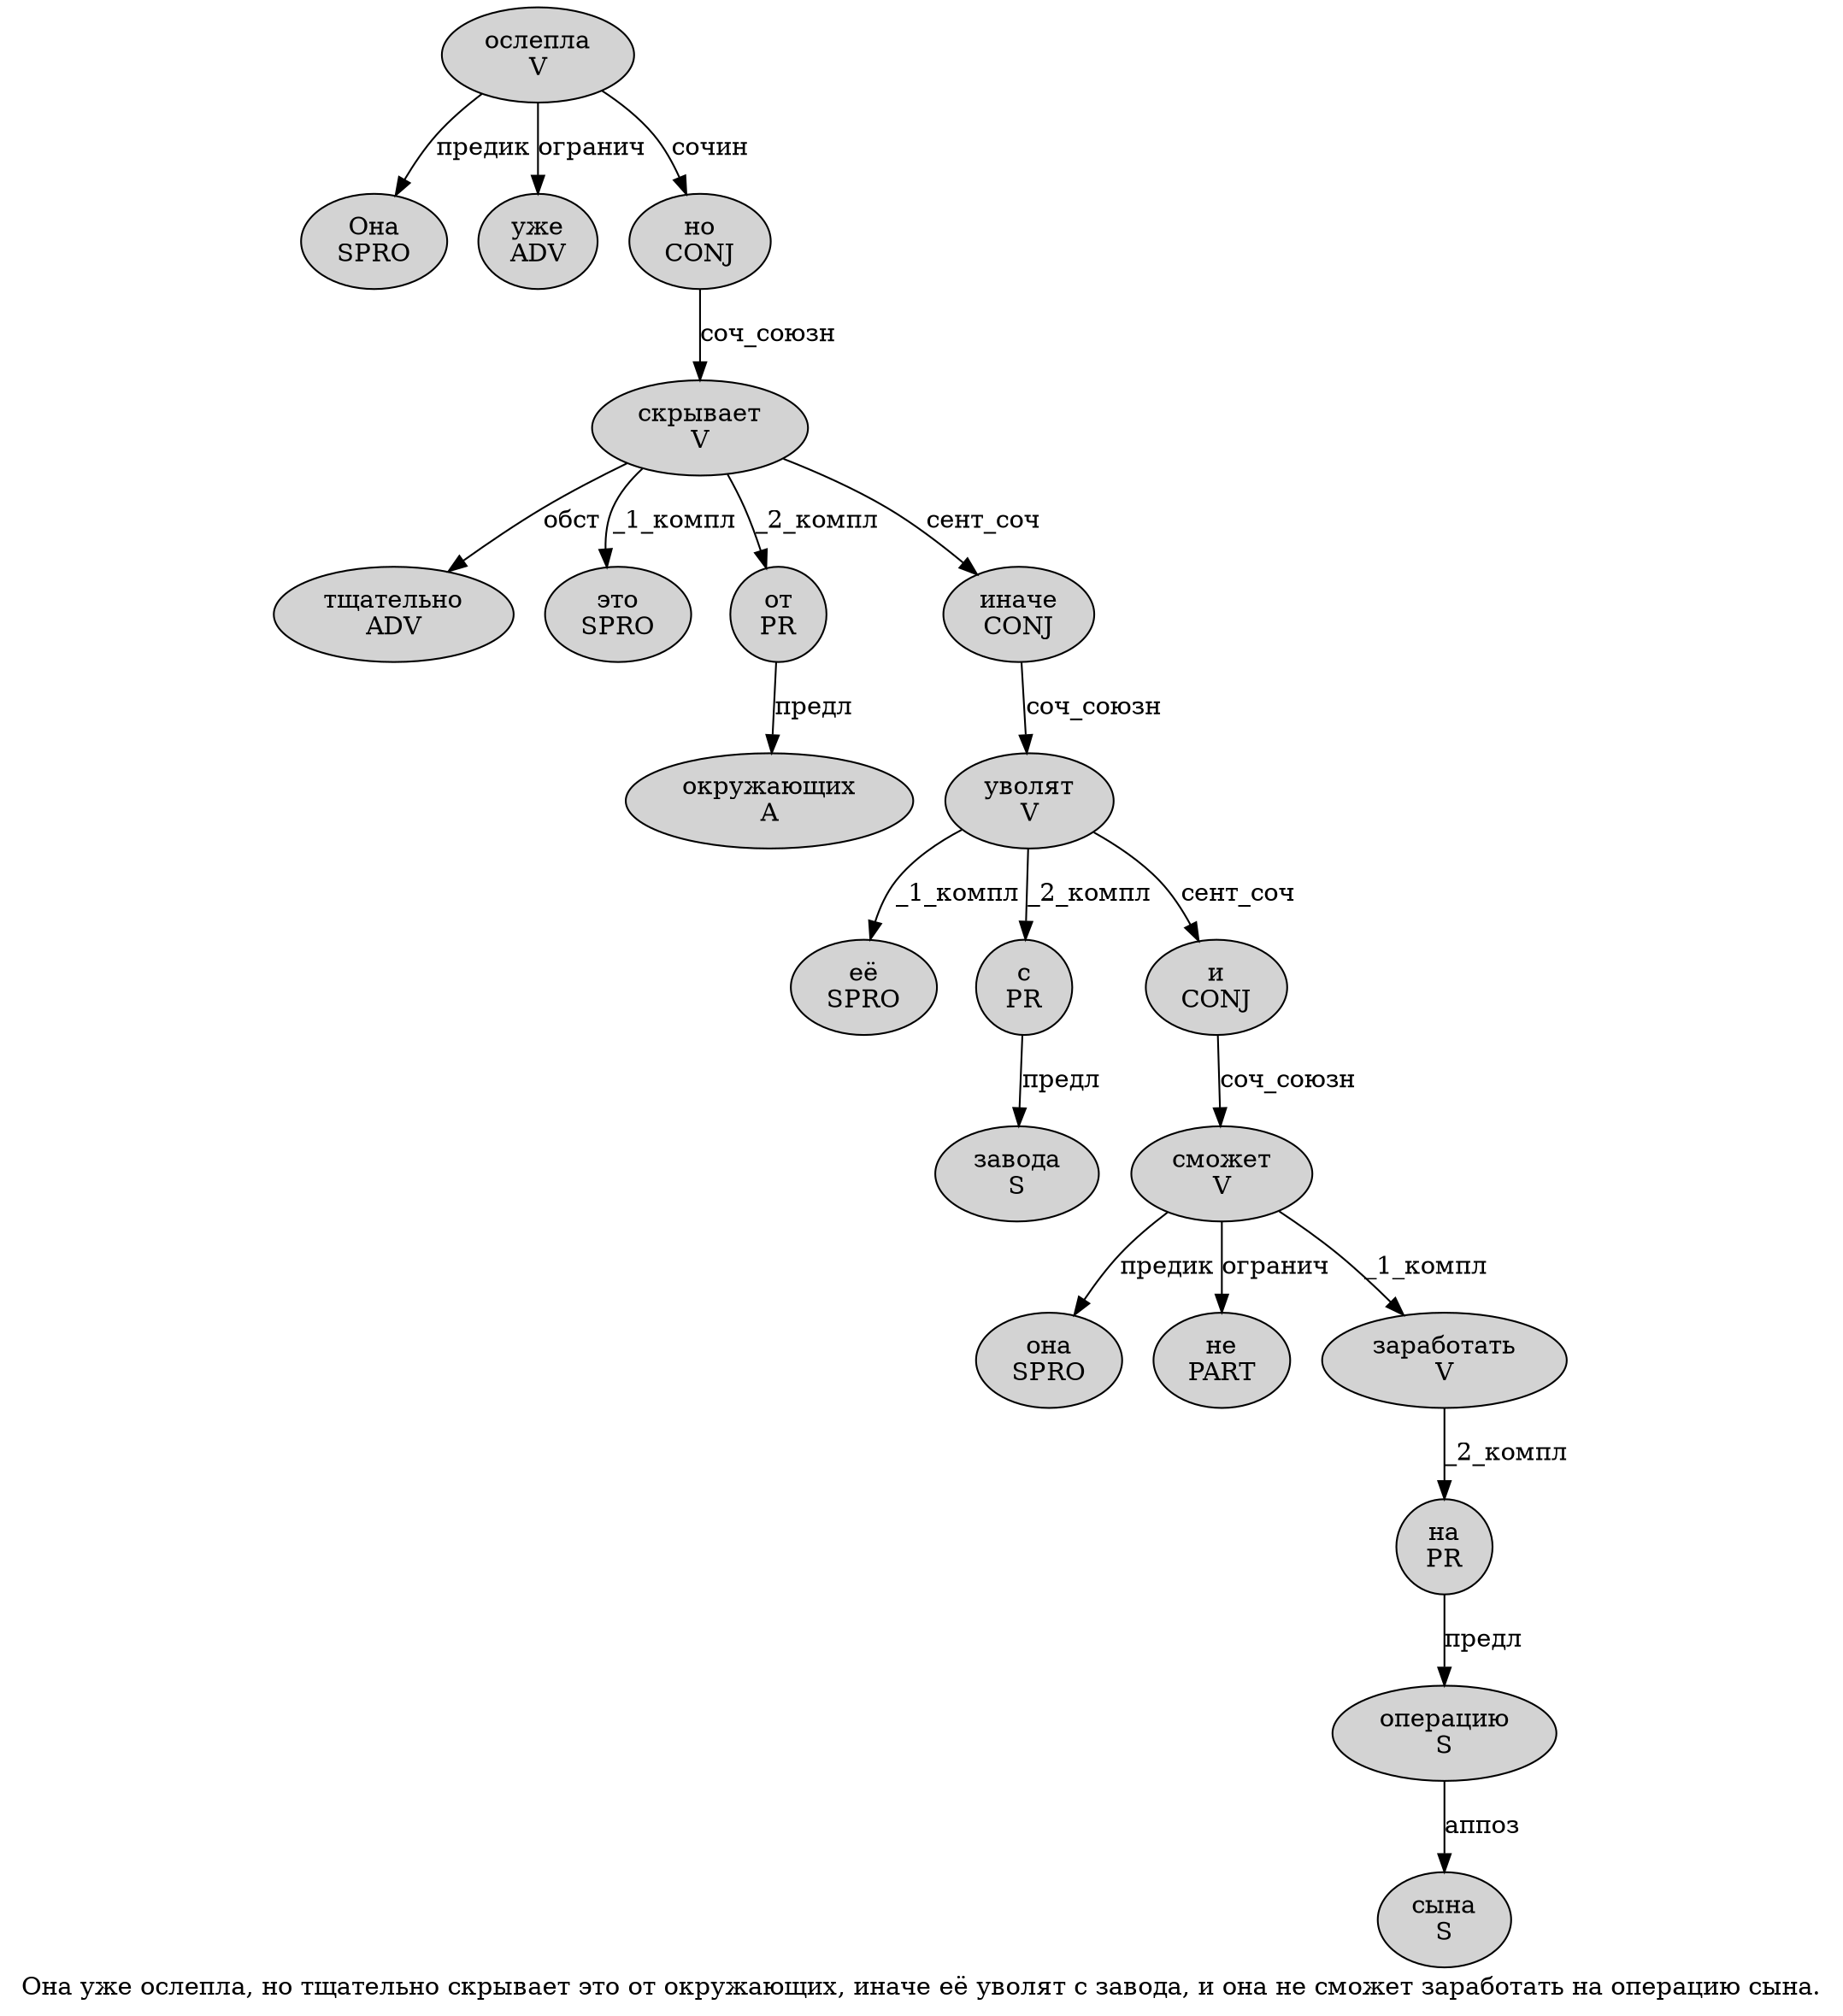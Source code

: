 digraph SENTENCE_231 {
	graph [label="Она уже ослепла, но тщательно скрывает это от окружающих, иначе её уволят с завода, и она не сможет заработать на операцию сына."]
	node [style=filled]
		0 [label="Она
SPRO" color="" fillcolor=lightgray penwidth=1 shape=ellipse]
		1 [label="уже
ADV" color="" fillcolor=lightgray penwidth=1 shape=ellipse]
		2 [label="ослепла
V" color="" fillcolor=lightgray penwidth=1 shape=ellipse]
		4 [label="но
CONJ" color="" fillcolor=lightgray penwidth=1 shape=ellipse]
		5 [label="тщательно
ADV" color="" fillcolor=lightgray penwidth=1 shape=ellipse]
		6 [label="скрывает
V" color="" fillcolor=lightgray penwidth=1 shape=ellipse]
		7 [label="это
SPRO" color="" fillcolor=lightgray penwidth=1 shape=ellipse]
		8 [label="от
PR" color="" fillcolor=lightgray penwidth=1 shape=ellipse]
		9 [label="окружающих
A" color="" fillcolor=lightgray penwidth=1 shape=ellipse]
		11 [label="иначе
CONJ" color="" fillcolor=lightgray penwidth=1 shape=ellipse]
		12 [label="её
SPRO" color="" fillcolor=lightgray penwidth=1 shape=ellipse]
		13 [label="уволят
V" color="" fillcolor=lightgray penwidth=1 shape=ellipse]
		14 [label="с
PR" color="" fillcolor=lightgray penwidth=1 shape=ellipse]
		15 [label="завода
S" color="" fillcolor=lightgray penwidth=1 shape=ellipse]
		17 [label="и
CONJ" color="" fillcolor=lightgray penwidth=1 shape=ellipse]
		18 [label="она
SPRO" color="" fillcolor=lightgray penwidth=1 shape=ellipse]
		19 [label="не
PART" color="" fillcolor=lightgray penwidth=1 shape=ellipse]
		20 [label="сможет
V" color="" fillcolor=lightgray penwidth=1 shape=ellipse]
		21 [label="заработать
V" color="" fillcolor=lightgray penwidth=1 shape=ellipse]
		22 [label="на
PR" color="" fillcolor=lightgray penwidth=1 shape=ellipse]
		23 [label="операцию
S" color="" fillcolor=lightgray penwidth=1 shape=ellipse]
		24 [label="сына
S" color="" fillcolor=lightgray penwidth=1 shape=ellipse]
			17 -> 20 [label="соч_союзн"]
			22 -> 23 [label="предл"]
			23 -> 24 [label="аппоз"]
			21 -> 22 [label="_2_компл"]
			2 -> 0 [label="предик"]
			2 -> 1 [label="огранич"]
			2 -> 4 [label="сочин"]
			6 -> 5 [label="обст"]
			6 -> 7 [label="_1_компл"]
			6 -> 8 [label="_2_компл"]
			6 -> 11 [label="сент_соч"]
			8 -> 9 [label="предл"]
			4 -> 6 [label="соч_союзн"]
			13 -> 12 [label="_1_компл"]
			13 -> 14 [label="_2_компл"]
			13 -> 17 [label="сент_соч"]
			11 -> 13 [label="соч_союзн"]
			14 -> 15 [label="предл"]
			20 -> 18 [label="предик"]
			20 -> 19 [label="огранич"]
			20 -> 21 [label="_1_компл"]
}